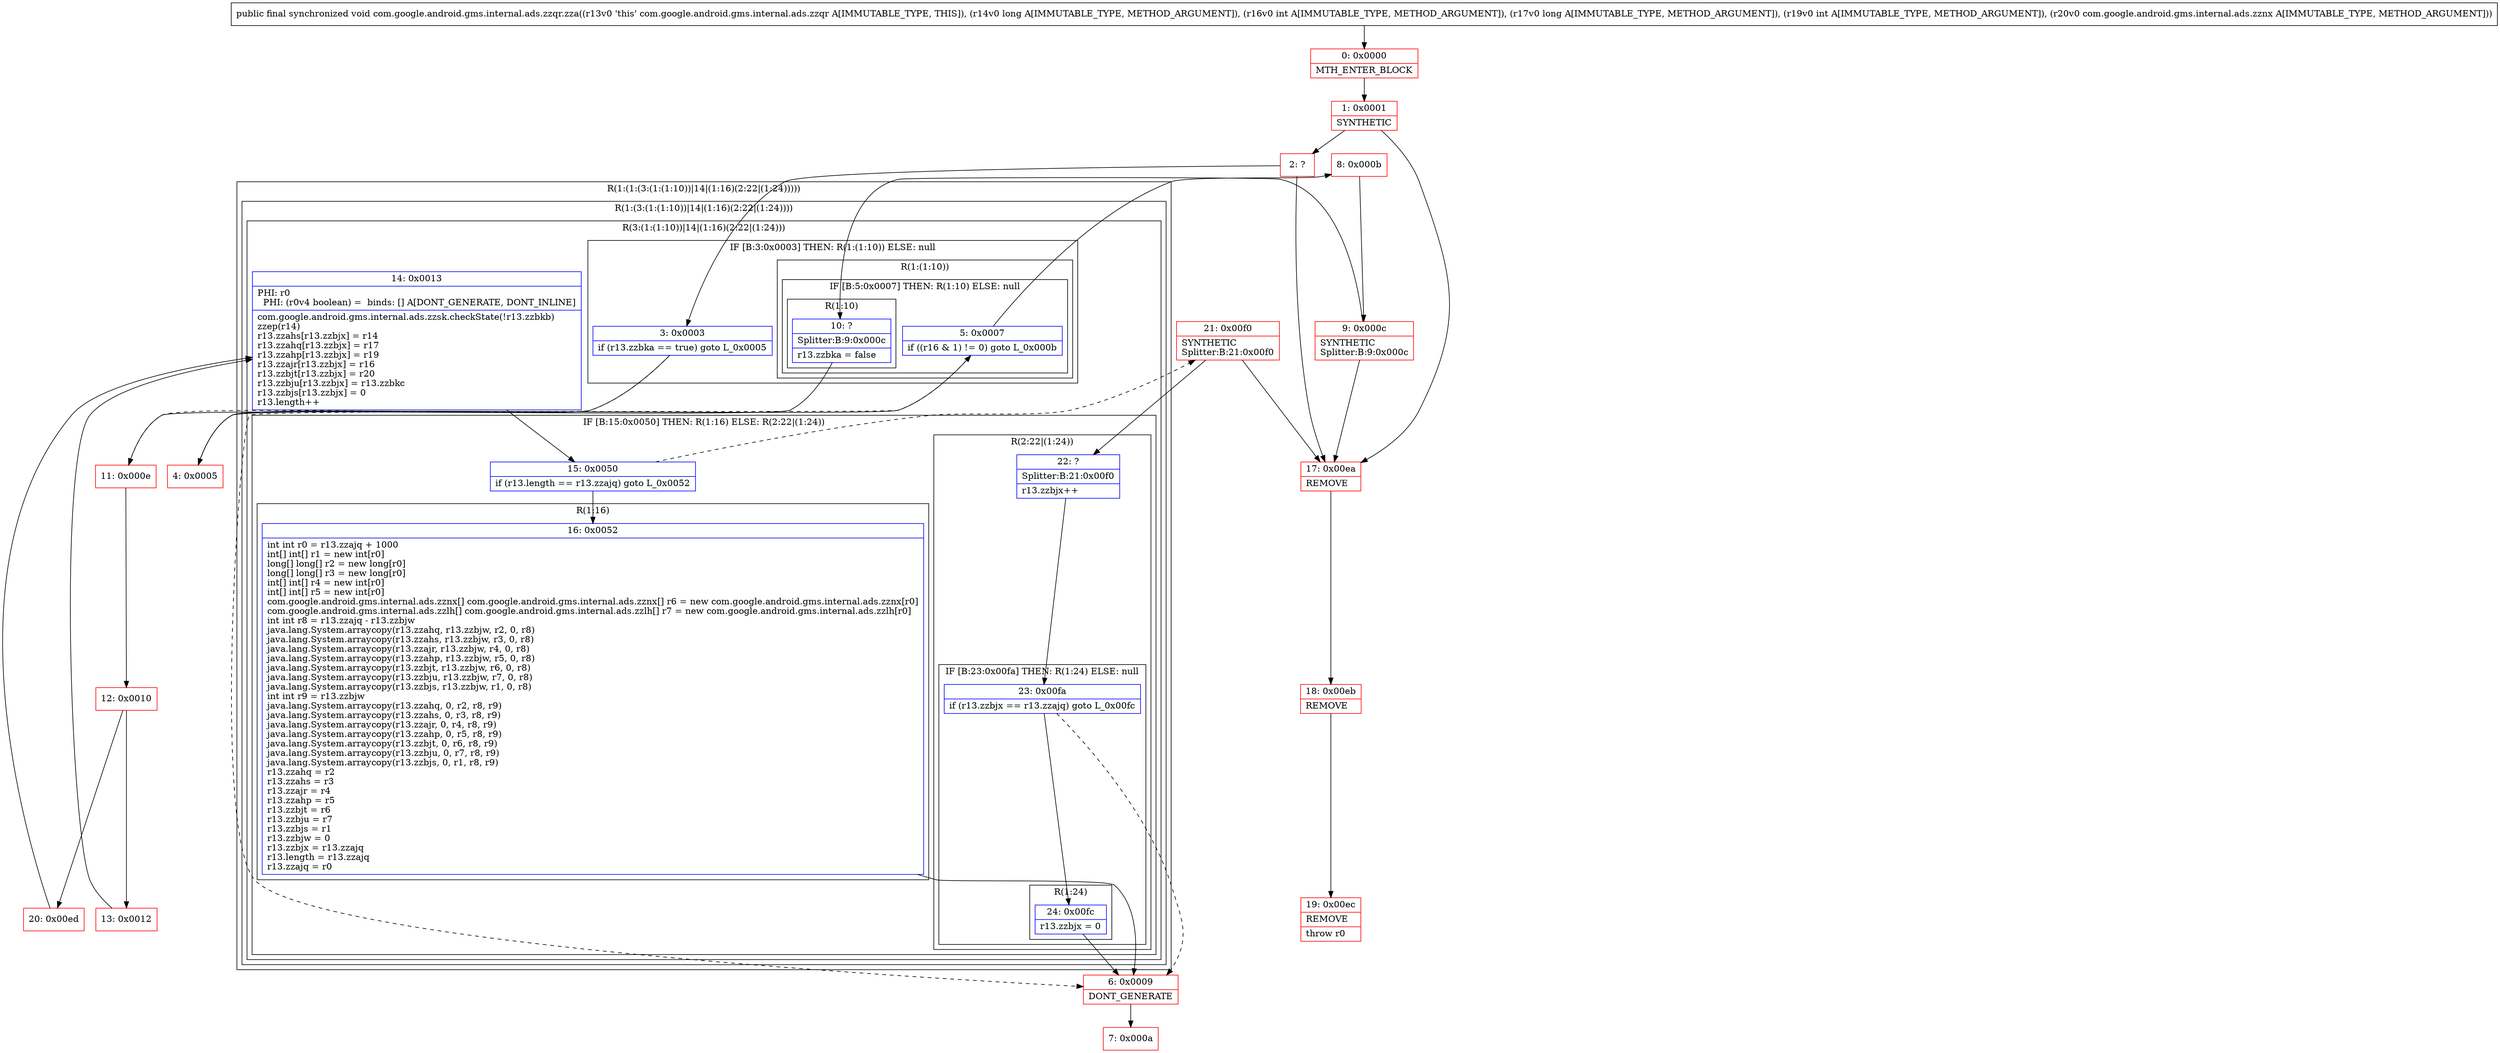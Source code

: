 digraph "CFG forcom.google.android.gms.internal.ads.zzqr.zza(JIJILcom\/google\/android\/gms\/internal\/ads\/zznx;)V" {
subgraph cluster_Region_229455361 {
label = "R(1:(1:(3:(1:(1:10))|14|(1:16)(2:22|(1:24)))))";
node [shape=record,color=blue];
subgraph cluster_Region_1443646929 {
label = "R(1:(3:(1:(1:10))|14|(1:16)(2:22|(1:24))))";
node [shape=record,color=blue];
subgraph cluster_Region_1557079766 {
label = "R(3:(1:(1:10))|14|(1:16)(2:22|(1:24)))";
node [shape=record,color=blue];
subgraph cluster_IfRegion_218476949 {
label = "IF [B:3:0x0003] THEN: R(1:(1:10)) ELSE: null";
node [shape=record,color=blue];
Node_3 [shape=record,label="{3\:\ 0x0003|if (r13.zzbka == true) goto L_0x0005\l}"];
subgraph cluster_Region_1769771786 {
label = "R(1:(1:10))";
node [shape=record,color=blue];
subgraph cluster_IfRegion_1563048241 {
label = "IF [B:5:0x0007] THEN: R(1:10) ELSE: null";
node [shape=record,color=blue];
Node_5 [shape=record,label="{5\:\ 0x0007|if ((r16 & 1) != 0) goto L_0x000b\l}"];
subgraph cluster_Region_2021023188 {
label = "R(1:10)";
node [shape=record,color=blue];
Node_10 [shape=record,label="{10\:\ ?|Splitter:B:9:0x000c\l|r13.zzbka = false\l}"];
}
}
}
}
Node_14 [shape=record,label="{14\:\ 0x0013|PHI: r0 \l  PHI: (r0v4 boolean) =  binds: [] A[DONT_GENERATE, DONT_INLINE]\l|com.google.android.gms.internal.ads.zzsk.checkState(!r13.zzbkb)\lzzep(r14)\lr13.zzahs[r13.zzbjx] = r14\lr13.zzahq[r13.zzbjx] = r17\lr13.zzahp[r13.zzbjx] = r19\lr13.zzajr[r13.zzbjx] = r16\lr13.zzbjt[r13.zzbjx] = r20\lr13.zzbju[r13.zzbjx] = r13.zzbkc\lr13.zzbjs[r13.zzbjx] = 0\lr13.length++\l}"];
subgraph cluster_IfRegion_1491063382 {
label = "IF [B:15:0x0050] THEN: R(1:16) ELSE: R(2:22|(1:24))";
node [shape=record,color=blue];
Node_15 [shape=record,label="{15\:\ 0x0050|if (r13.length == r13.zzajq) goto L_0x0052\l}"];
subgraph cluster_Region_1085364811 {
label = "R(1:16)";
node [shape=record,color=blue];
Node_16 [shape=record,label="{16\:\ 0x0052|int int r0 = r13.zzajq + 1000\lint[] int[] r1 = new int[r0]\llong[] long[] r2 = new long[r0]\llong[] long[] r3 = new long[r0]\lint[] int[] r4 = new int[r0]\lint[] int[] r5 = new int[r0]\lcom.google.android.gms.internal.ads.zznx[] com.google.android.gms.internal.ads.zznx[] r6 = new com.google.android.gms.internal.ads.zznx[r0]\lcom.google.android.gms.internal.ads.zzlh[] com.google.android.gms.internal.ads.zzlh[] r7 = new com.google.android.gms.internal.ads.zzlh[r0]\lint int r8 = r13.zzajq \- r13.zzbjw\ljava.lang.System.arraycopy(r13.zzahq, r13.zzbjw, r2, 0, r8)\ljava.lang.System.arraycopy(r13.zzahs, r13.zzbjw, r3, 0, r8)\ljava.lang.System.arraycopy(r13.zzajr, r13.zzbjw, r4, 0, r8)\ljava.lang.System.arraycopy(r13.zzahp, r13.zzbjw, r5, 0, r8)\ljava.lang.System.arraycopy(r13.zzbjt, r13.zzbjw, r6, 0, r8)\ljava.lang.System.arraycopy(r13.zzbju, r13.zzbjw, r7, 0, r8)\ljava.lang.System.arraycopy(r13.zzbjs, r13.zzbjw, r1, 0, r8)\lint int r9 = r13.zzbjw\ljava.lang.System.arraycopy(r13.zzahq, 0, r2, r8, r9)\ljava.lang.System.arraycopy(r13.zzahs, 0, r3, r8, r9)\ljava.lang.System.arraycopy(r13.zzajr, 0, r4, r8, r9)\ljava.lang.System.arraycopy(r13.zzahp, 0, r5, r8, r9)\ljava.lang.System.arraycopy(r13.zzbjt, 0, r6, r8, r9)\ljava.lang.System.arraycopy(r13.zzbju, 0, r7, r8, r9)\ljava.lang.System.arraycopy(r13.zzbjs, 0, r1, r8, r9)\lr13.zzahq = r2\lr13.zzahs = r3\lr13.zzajr = r4\lr13.zzahp = r5\lr13.zzbjt = r6\lr13.zzbju = r7\lr13.zzbjs = r1\lr13.zzbjw = 0\lr13.zzbjx = r13.zzajq\lr13.length = r13.zzajq\lr13.zzajq = r0\l}"];
}
subgraph cluster_Region_1438051972 {
label = "R(2:22|(1:24))";
node [shape=record,color=blue];
Node_22 [shape=record,label="{22\:\ ?|Splitter:B:21:0x00f0\l|r13.zzbjx++\l}"];
subgraph cluster_IfRegion_1499051698 {
label = "IF [B:23:0x00fa] THEN: R(1:24) ELSE: null";
node [shape=record,color=blue];
Node_23 [shape=record,label="{23\:\ 0x00fa|if (r13.zzbjx == r13.zzajq) goto L_0x00fc\l}"];
subgraph cluster_Region_327932080 {
label = "R(1:24)";
node [shape=record,color=blue];
Node_24 [shape=record,label="{24\:\ 0x00fc|r13.zzbjx = 0\l}"];
}
}
}
}
}
}
}
Node_0 [shape=record,color=red,label="{0\:\ 0x0000|MTH_ENTER_BLOCK\l}"];
Node_1 [shape=record,color=red,label="{1\:\ 0x0001|SYNTHETIC\l}"];
Node_2 [shape=record,color=red,label="{2\:\ ?}"];
Node_4 [shape=record,color=red,label="{4\:\ 0x0005}"];
Node_6 [shape=record,color=red,label="{6\:\ 0x0009|DONT_GENERATE\l}"];
Node_7 [shape=record,color=red,label="{7\:\ 0x000a}"];
Node_8 [shape=record,color=red,label="{8\:\ 0x000b}"];
Node_9 [shape=record,color=red,label="{9\:\ 0x000c|SYNTHETIC\lSplitter:B:9:0x000c\l}"];
Node_11 [shape=record,color=red,label="{11\:\ 0x000e}"];
Node_12 [shape=record,color=red,label="{12\:\ 0x0010}"];
Node_13 [shape=record,color=red,label="{13\:\ 0x0012}"];
Node_17 [shape=record,color=red,label="{17\:\ 0x00ea|REMOVE\l}"];
Node_18 [shape=record,color=red,label="{18\:\ 0x00eb|REMOVE\l}"];
Node_19 [shape=record,color=red,label="{19\:\ 0x00ec|REMOVE\l|throw r0\l}"];
Node_20 [shape=record,color=red,label="{20\:\ 0x00ed}"];
Node_21 [shape=record,color=red,label="{21\:\ 0x00f0|SYNTHETIC\lSplitter:B:21:0x00f0\l}"];
MethodNode[shape=record,label="{public final synchronized void com.google.android.gms.internal.ads.zzqr.zza((r13v0 'this' com.google.android.gms.internal.ads.zzqr A[IMMUTABLE_TYPE, THIS]), (r14v0 long A[IMMUTABLE_TYPE, METHOD_ARGUMENT]), (r16v0 int A[IMMUTABLE_TYPE, METHOD_ARGUMENT]), (r17v0 long A[IMMUTABLE_TYPE, METHOD_ARGUMENT]), (r19v0 int A[IMMUTABLE_TYPE, METHOD_ARGUMENT]), (r20v0 com.google.android.gms.internal.ads.zznx A[IMMUTABLE_TYPE, METHOD_ARGUMENT])) }"];
MethodNode -> Node_0;
Node_3 -> Node_4;
Node_3 -> Node_11[style=dashed];
Node_5 -> Node_6[style=dashed];
Node_5 -> Node_8;
Node_10 -> Node_11;
Node_14 -> Node_15;
Node_15 -> Node_16;
Node_15 -> Node_21[style=dashed];
Node_16 -> Node_6;
Node_22 -> Node_23;
Node_23 -> Node_6[style=dashed];
Node_23 -> Node_24;
Node_24 -> Node_6;
Node_0 -> Node_1;
Node_1 -> Node_2;
Node_1 -> Node_17;
Node_2 -> Node_3;
Node_2 -> Node_17;
Node_4 -> Node_5;
Node_6 -> Node_7;
Node_8 -> Node_9;
Node_9 -> Node_10;
Node_9 -> Node_17;
Node_11 -> Node_12;
Node_12 -> Node_13;
Node_12 -> Node_20;
Node_13 -> Node_14;
Node_17 -> Node_18;
Node_18 -> Node_19;
Node_20 -> Node_14;
Node_21 -> Node_22;
Node_21 -> Node_17;
}

